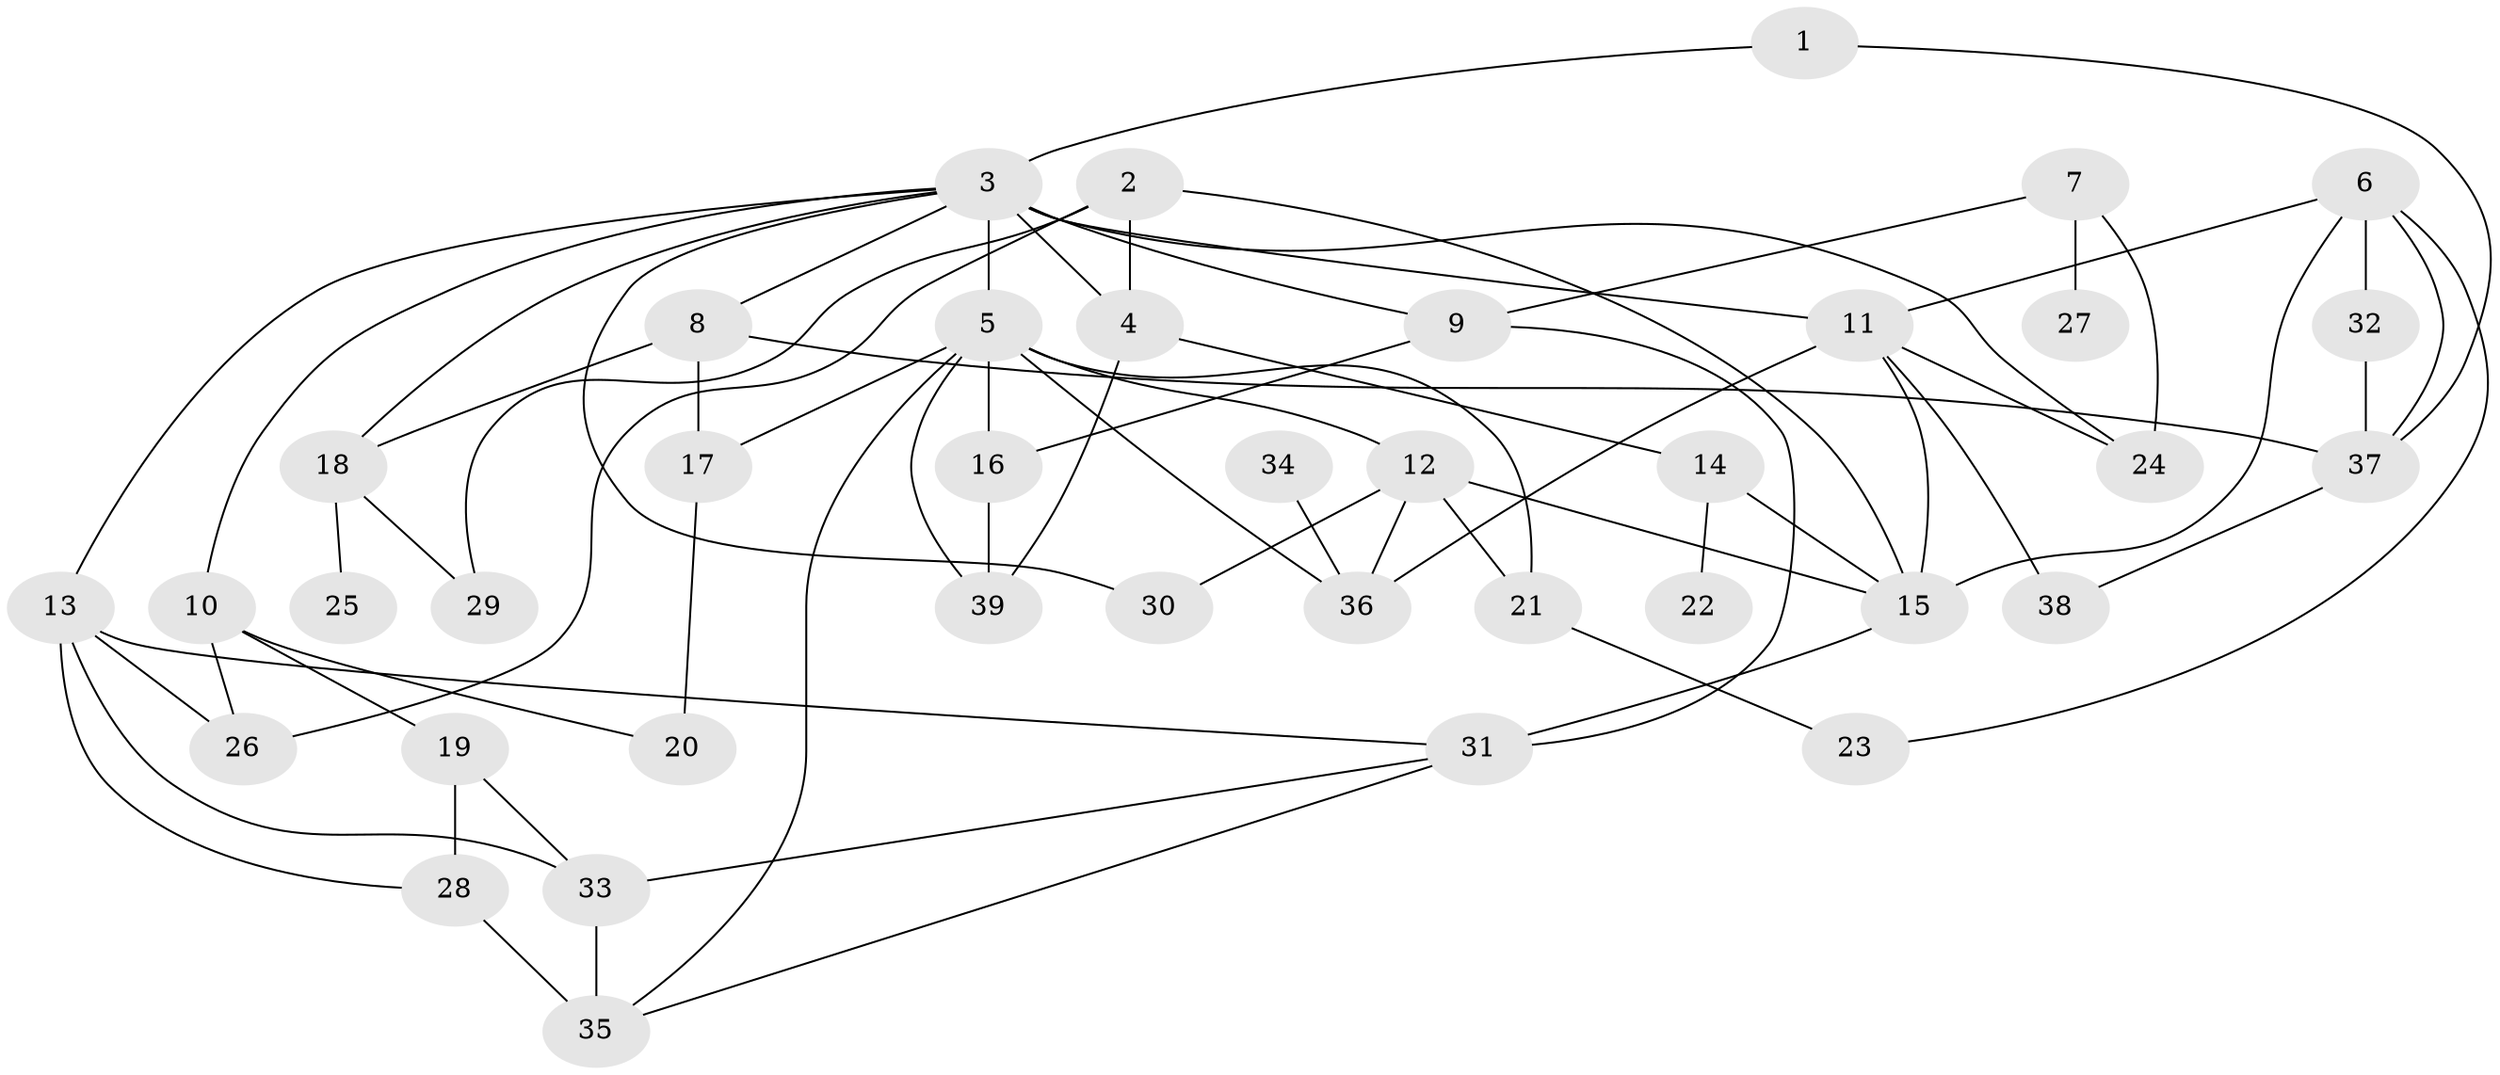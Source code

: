 // original degree distribution, {6: 0.05128205128205128, 8: 0.01282051282051282, 3: 0.28205128205128205, 2: 0.2692307692307692, 4: 0.15384615384615385, 1: 0.16666666666666666, 5: 0.0641025641025641}
// Generated by graph-tools (version 1.1) at 2025/01/03/09/25 03:01:05]
// undirected, 39 vertices, 70 edges
graph export_dot {
graph [start="1"]
  node [color=gray90,style=filled];
  1;
  2;
  3;
  4;
  5;
  6;
  7;
  8;
  9;
  10;
  11;
  12;
  13;
  14;
  15;
  16;
  17;
  18;
  19;
  20;
  21;
  22;
  23;
  24;
  25;
  26;
  27;
  28;
  29;
  30;
  31;
  32;
  33;
  34;
  35;
  36;
  37;
  38;
  39;
  1 -- 3 [weight=1.0];
  1 -- 37 [weight=1.0];
  2 -- 4 [weight=1.0];
  2 -- 15 [weight=1.0];
  2 -- 26 [weight=1.0];
  2 -- 29 [weight=1.0];
  3 -- 4 [weight=2.0];
  3 -- 5 [weight=1.0];
  3 -- 8 [weight=1.0];
  3 -- 9 [weight=1.0];
  3 -- 10 [weight=1.0];
  3 -- 11 [weight=1.0];
  3 -- 13 [weight=1.0];
  3 -- 18 [weight=1.0];
  3 -- 24 [weight=1.0];
  3 -- 30 [weight=1.0];
  4 -- 14 [weight=1.0];
  4 -- 39 [weight=1.0];
  5 -- 12 [weight=1.0];
  5 -- 16 [weight=1.0];
  5 -- 17 [weight=1.0];
  5 -- 21 [weight=1.0];
  5 -- 35 [weight=1.0];
  5 -- 36 [weight=1.0];
  5 -- 39 [weight=1.0];
  6 -- 11 [weight=1.0];
  6 -- 15 [weight=1.0];
  6 -- 23 [weight=1.0];
  6 -- 32 [weight=1.0];
  6 -- 37 [weight=1.0];
  7 -- 9 [weight=1.0];
  7 -- 24 [weight=1.0];
  7 -- 27 [weight=1.0];
  8 -- 17 [weight=1.0];
  8 -- 18 [weight=1.0];
  8 -- 37 [weight=1.0];
  9 -- 16 [weight=1.0];
  9 -- 31 [weight=1.0];
  10 -- 19 [weight=1.0];
  10 -- 20 [weight=1.0];
  10 -- 26 [weight=1.0];
  11 -- 15 [weight=1.0];
  11 -- 24 [weight=1.0];
  11 -- 36 [weight=1.0];
  11 -- 38 [weight=2.0];
  12 -- 15 [weight=1.0];
  12 -- 21 [weight=1.0];
  12 -- 30 [weight=1.0];
  12 -- 36 [weight=1.0];
  13 -- 26 [weight=1.0];
  13 -- 28 [weight=1.0];
  13 -- 31 [weight=1.0];
  13 -- 33 [weight=1.0];
  14 -- 15 [weight=1.0];
  14 -- 22 [weight=1.0];
  15 -- 31 [weight=2.0];
  16 -- 39 [weight=1.0];
  17 -- 20 [weight=1.0];
  18 -- 25 [weight=1.0];
  18 -- 29 [weight=1.0];
  19 -- 28 [weight=1.0];
  19 -- 33 [weight=1.0];
  21 -- 23 [weight=1.0];
  28 -- 35 [weight=2.0];
  31 -- 33 [weight=1.0];
  31 -- 35 [weight=1.0];
  32 -- 37 [weight=1.0];
  33 -- 35 [weight=1.0];
  34 -- 36 [weight=1.0];
  37 -- 38 [weight=1.0];
}
